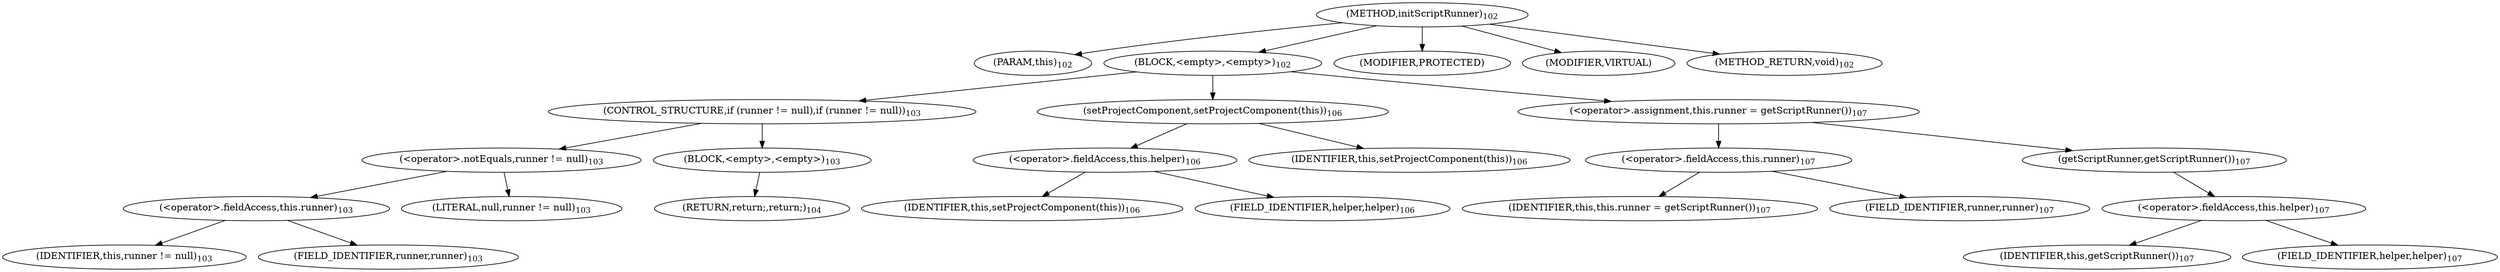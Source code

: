 digraph "initScriptRunner" {  
"100" [label = <(METHOD,initScriptRunner)<SUB>102</SUB>> ]
"8" [label = <(PARAM,this)<SUB>102</SUB>> ]
"101" [label = <(BLOCK,&lt;empty&gt;,&lt;empty&gt;)<SUB>102</SUB>> ]
"102" [label = <(CONTROL_STRUCTURE,if (runner != null),if (runner != null))<SUB>103</SUB>> ]
"103" [label = <(&lt;operator&gt;.notEquals,runner != null)<SUB>103</SUB>> ]
"104" [label = <(&lt;operator&gt;.fieldAccess,this.runner)<SUB>103</SUB>> ]
"105" [label = <(IDENTIFIER,this,runner != null)<SUB>103</SUB>> ]
"106" [label = <(FIELD_IDENTIFIER,runner,runner)<SUB>103</SUB>> ]
"107" [label = <(LITERAL,null,runner != null)<SUB>103</SUB>> ]
"108" [label = <(BLOCK,&lt;empty&gt;,&lt;empty&gt;)<SUB>103</SUB>> ]
"109" [label = <(RETURN,return;,return;)<SUB>104</SUB>> ]
"110" [label = <(setProjectComponent,setProjectComponent(this))<SUB>106</SUB>> ]
"111" [label = <(&lt;operator&gt;.fieldAccess,this.helper)<SUB>106</SUB>> ]
"112" [label = <(IDENTIFIER,this,setProjectComponent(this))<SUB>106</SUB>> ]
"113" [label = <(FIELD_IDENTIFIER,helper,helper)<SUB>106</SUB>> ]
"7" [label = <(IDENTIFIER,this,setProjectComponent(this))<SUB>106</SUB>> ]
"114" [label = <(&lt;operator&gt;.assignment,this.runner = getScriptRunner())<SUB>107</SUB>> ]
"115" [label = <(&lt;operator&gt;.fieldAccess,this.runner)<SUB>107</SUB>> ]
"116" [label = <(IDENTIFIER,this,this.runner = getScriptRunner())<SUB>107</SUB>> ]
"117" [label = <(FIELD_IDENTIFIER,runner,runner)<SUB>107</SUB>> ]
"118" [label = <(getScriptRunner,getScriptRunner())<SUB>107</SUB>> ]
"119" [label = <(&lt;operator&gt;.fieldAccess,this.helper)<SUB>107</SUB>> ]
"120" [label = <(IDENTIFIER,this,getScriptRunner())<SUB>107</SUB>> ]
"121" [label = <(FIELD_IDENTIFIER,helper,helper)<SUB>107</SUB>> ]
"122" [label = <(MODIFIER,PROTECTED)> ]
"123" [label = <(MODIFIER,VIRTUAL)> ]
"124" [label = <(METHOD_RETURN,void)<SUB>102</SUB>> ]
  "100" -> "8" 
  "100" -> "101" 
  "100" -> "122" 
  "100" -> "123" 
  "100" -> "124" 
  "101" -> "102" 
  "101" -> "110" 
  "101" -> "114" 
  "102" -> "103" 
  "102" -> "108" 
  "103" -> "104" 
  "103" -> "107" 
  "104" -> "105" 
  "104" -> "106" 
  "108" -> "109" 
  "110" -> "111" 
  "110" -> "7" 
  "111" -> "112" 
  "111" -> "113" 
  "114" -> "115" 
  "114" -> "118" 
  "115" -> "116" 
  "115" -> "117" 
  "118" -> "119" 
  "119" -> "120" 
  "119" -> "121" 
}
